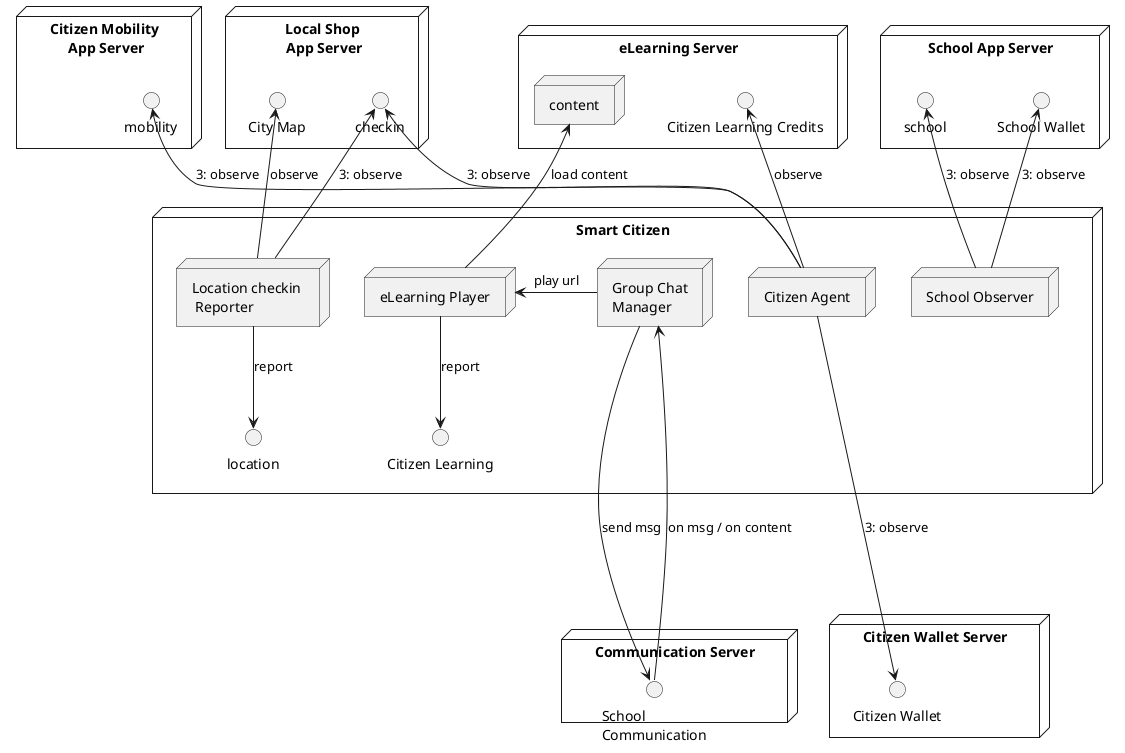 @startuml



node "Citizen Mobility\n App Server" as mobilityServer {
interface mobility
}

node "Local Shop\n App Server" as checkinServer {
interface checkin
interface "City Map" as map
}

node "eLearning Server" as contentServer {
interface "Citizen Learning Credits" as credits
node content
}

node "School App Server" as schoolServer {
interface school
interface "School Wallet" as schoolWallet
}

node "Smart Citizen" as citz {

node "Citizen Agent" as citzUA

node "Group Chat\nManager" as chat

node "eLearning Player" as player

node "Location checkin \n Reporter" as geoReporter

interface location
interface "Citizen Learning" as learning

node "School Observer" as schoolObserver

}

node "Citizen Wallet Server" as citzWallet {
interface "Citizen Wallet" as wallet

}

node "Communication Server" as commServer {
interface "School\nCommunication" as schoolComm

}

citzUA -up-> credits : observe

citzUA -up-> mobility : 3: observe

geoReporter -up-> checkin : 3: observe

citzUA -up-> checkin : 3: observe

geoReporter -up-> map : observe

citzUA --down--> wallet : 3: observe

schoolObserver -up-> schoolWallet : 3: observe

schoolObserver -up-> school : 3: observe

geoReporter -down-> location : report

player --> learning : report

player -up-> content : load content

chat -down-> schoolComm: send msg
chat <-down- schoolComm: on msg / on content

chat -> player: play url


' citz --[hidden]down-- schoolServer
' citzWallet --[hidden]up-- citz
' commServer --[hidden]up-- citz
citz --[hidden]-- commServer
' citz --[hidden]-- mobilityServer



@enduml
